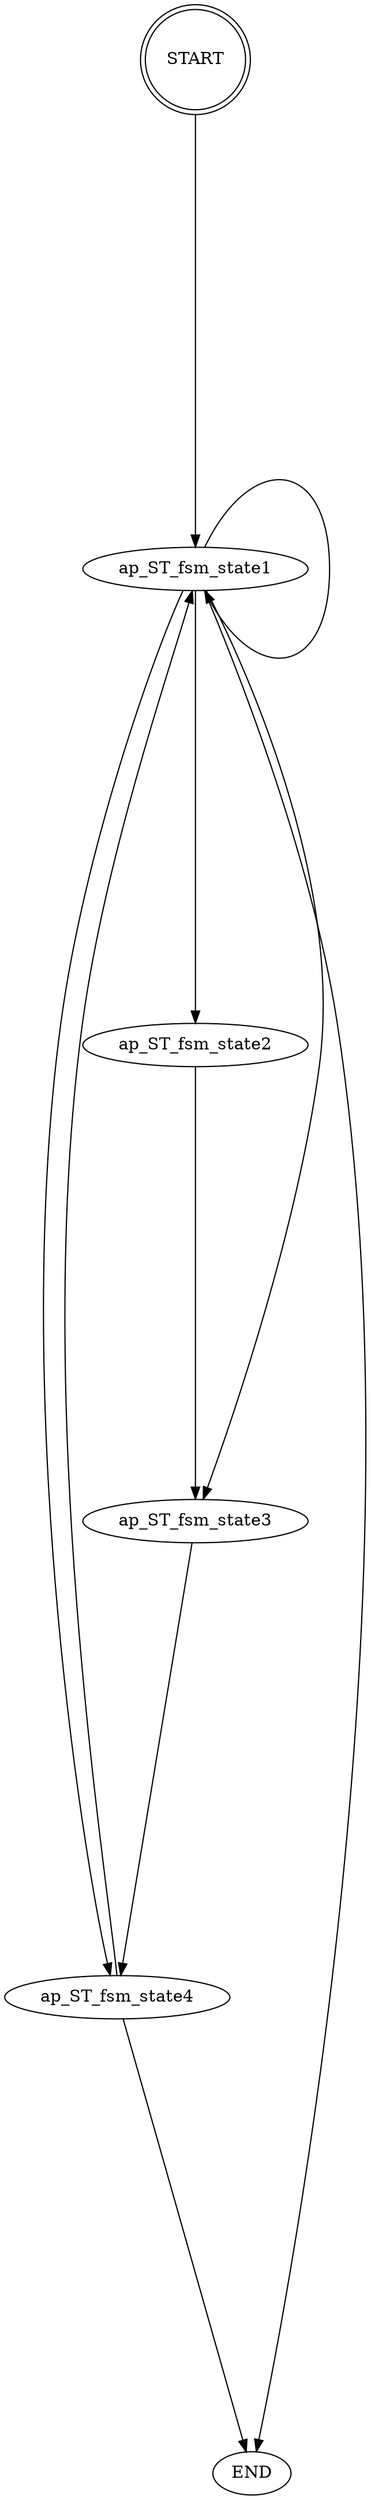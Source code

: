 digraph "" {
 graph [ranksep=5.0];
edge [color=black,
len=2.0
];
START	[shape=doublecircle];
START -> ap_ST_fsm_state1;
ap_ST_fsm_state1 -> ap_ST_fsm_state4;
ap_ST_fsm_state1 -> ap_ST_fsm_state2;
ap_ST_fsm_state1 -> ap_ST_fsm_state3;
ap_ST_fsm_state1 -> ap_ST_fsm_state1;
ap_ST_fsm_state1 -> END;
ap_ST_fsm_state2 -> ap_ST_fsm_state3;
ap_ST_fsm_state3 -> ap_ST_fsm_state4;
ap_ST_fsm_state4 -> ap_ST_fsm_state1;
ap_ST_fsm_state4 -> END;
}
